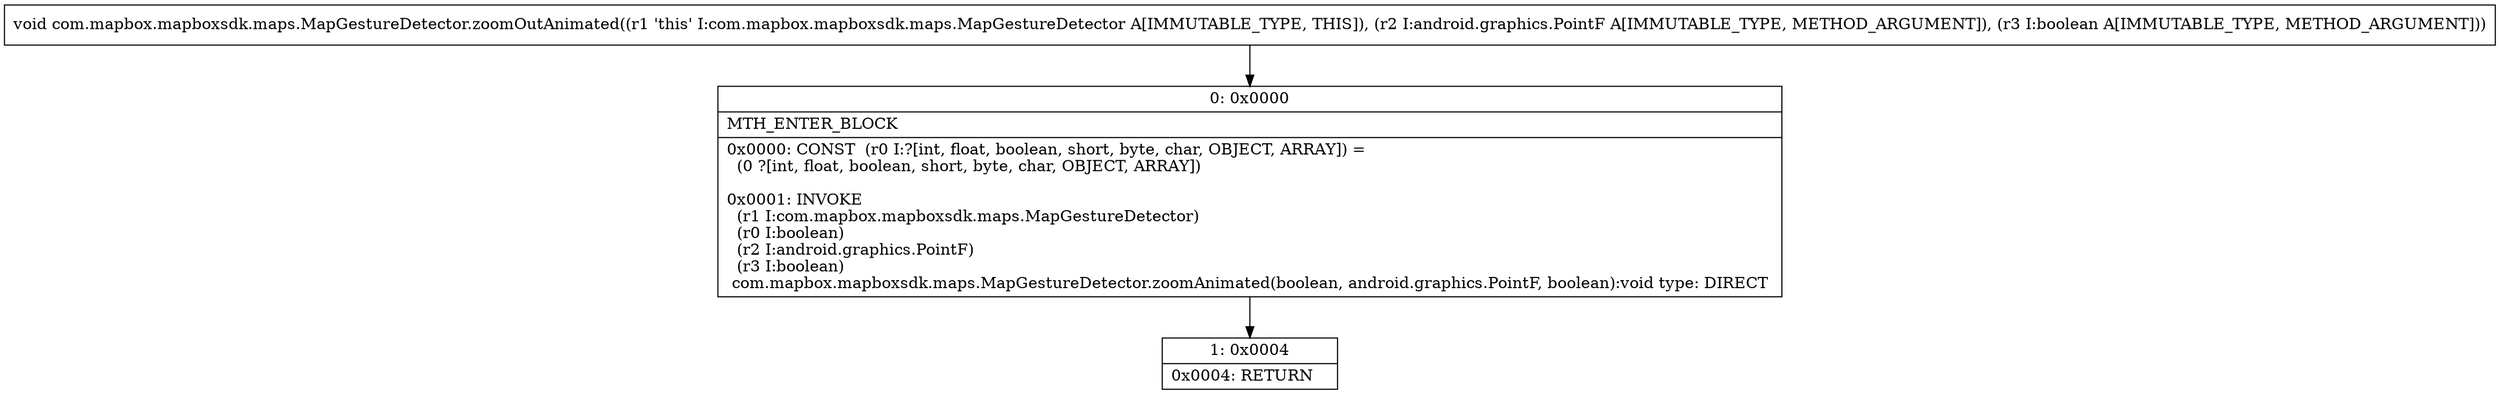 digraph "CFG forcom.mapbox.mapboxsdk.maps.MapGestureDetector.zoomOutAnimated(Landroid\/graphics\/PointF;Z)V" {
Node_0 [shape=record,label="{0\:\ 0x0000|MTH_ENTER_BLOCK\l|0x0000: CONST  (r0 I:?[int, float, boolean, short, byte, char, OBJECT, ARRAY]) = \l  (0 ?[int, float, boolean, short, byte, char, OBJECT, ARRAY])\l \l0x0001: INVOKE  \l  (r1 I:com.mapbox.mapboxsdk.maps.MapGestureDetector)\l  (r0 I:boolean)\l  (r2 I:android.graphics.PointF)\l  (r3 I:boolean)\l com.mapbox.mapboxsdk.maps.MapGestureDetector.zoomAnimated(boolean, android.graphics.PointF, boolean):void type: DIRECT \l}"];
Node_1 [shape=record,label="{1\:\ 0x0004|0x0004: RETURN   \l}"];
MethodNode[shape=record,label="{void com.mapbox.mapboxsdk.maps.MapGestureDetector.zoomOutAnimated((r1 'this' I:com.mapbox.mapboxsdk.maps.MapGestureDetector A[IMMUTABLE_TYPE, THIS]), (r2 I:android.graphics.PointF A[IMMUTABLE_TYPE, METHOD_ARGUMENT]), (r3 I:boolean A[IMMUTABLE_TYPE, METHOD_ARGUMENT])) }"];
MethodNode -> Node_0;
Node_0 -> Node_1;
}

